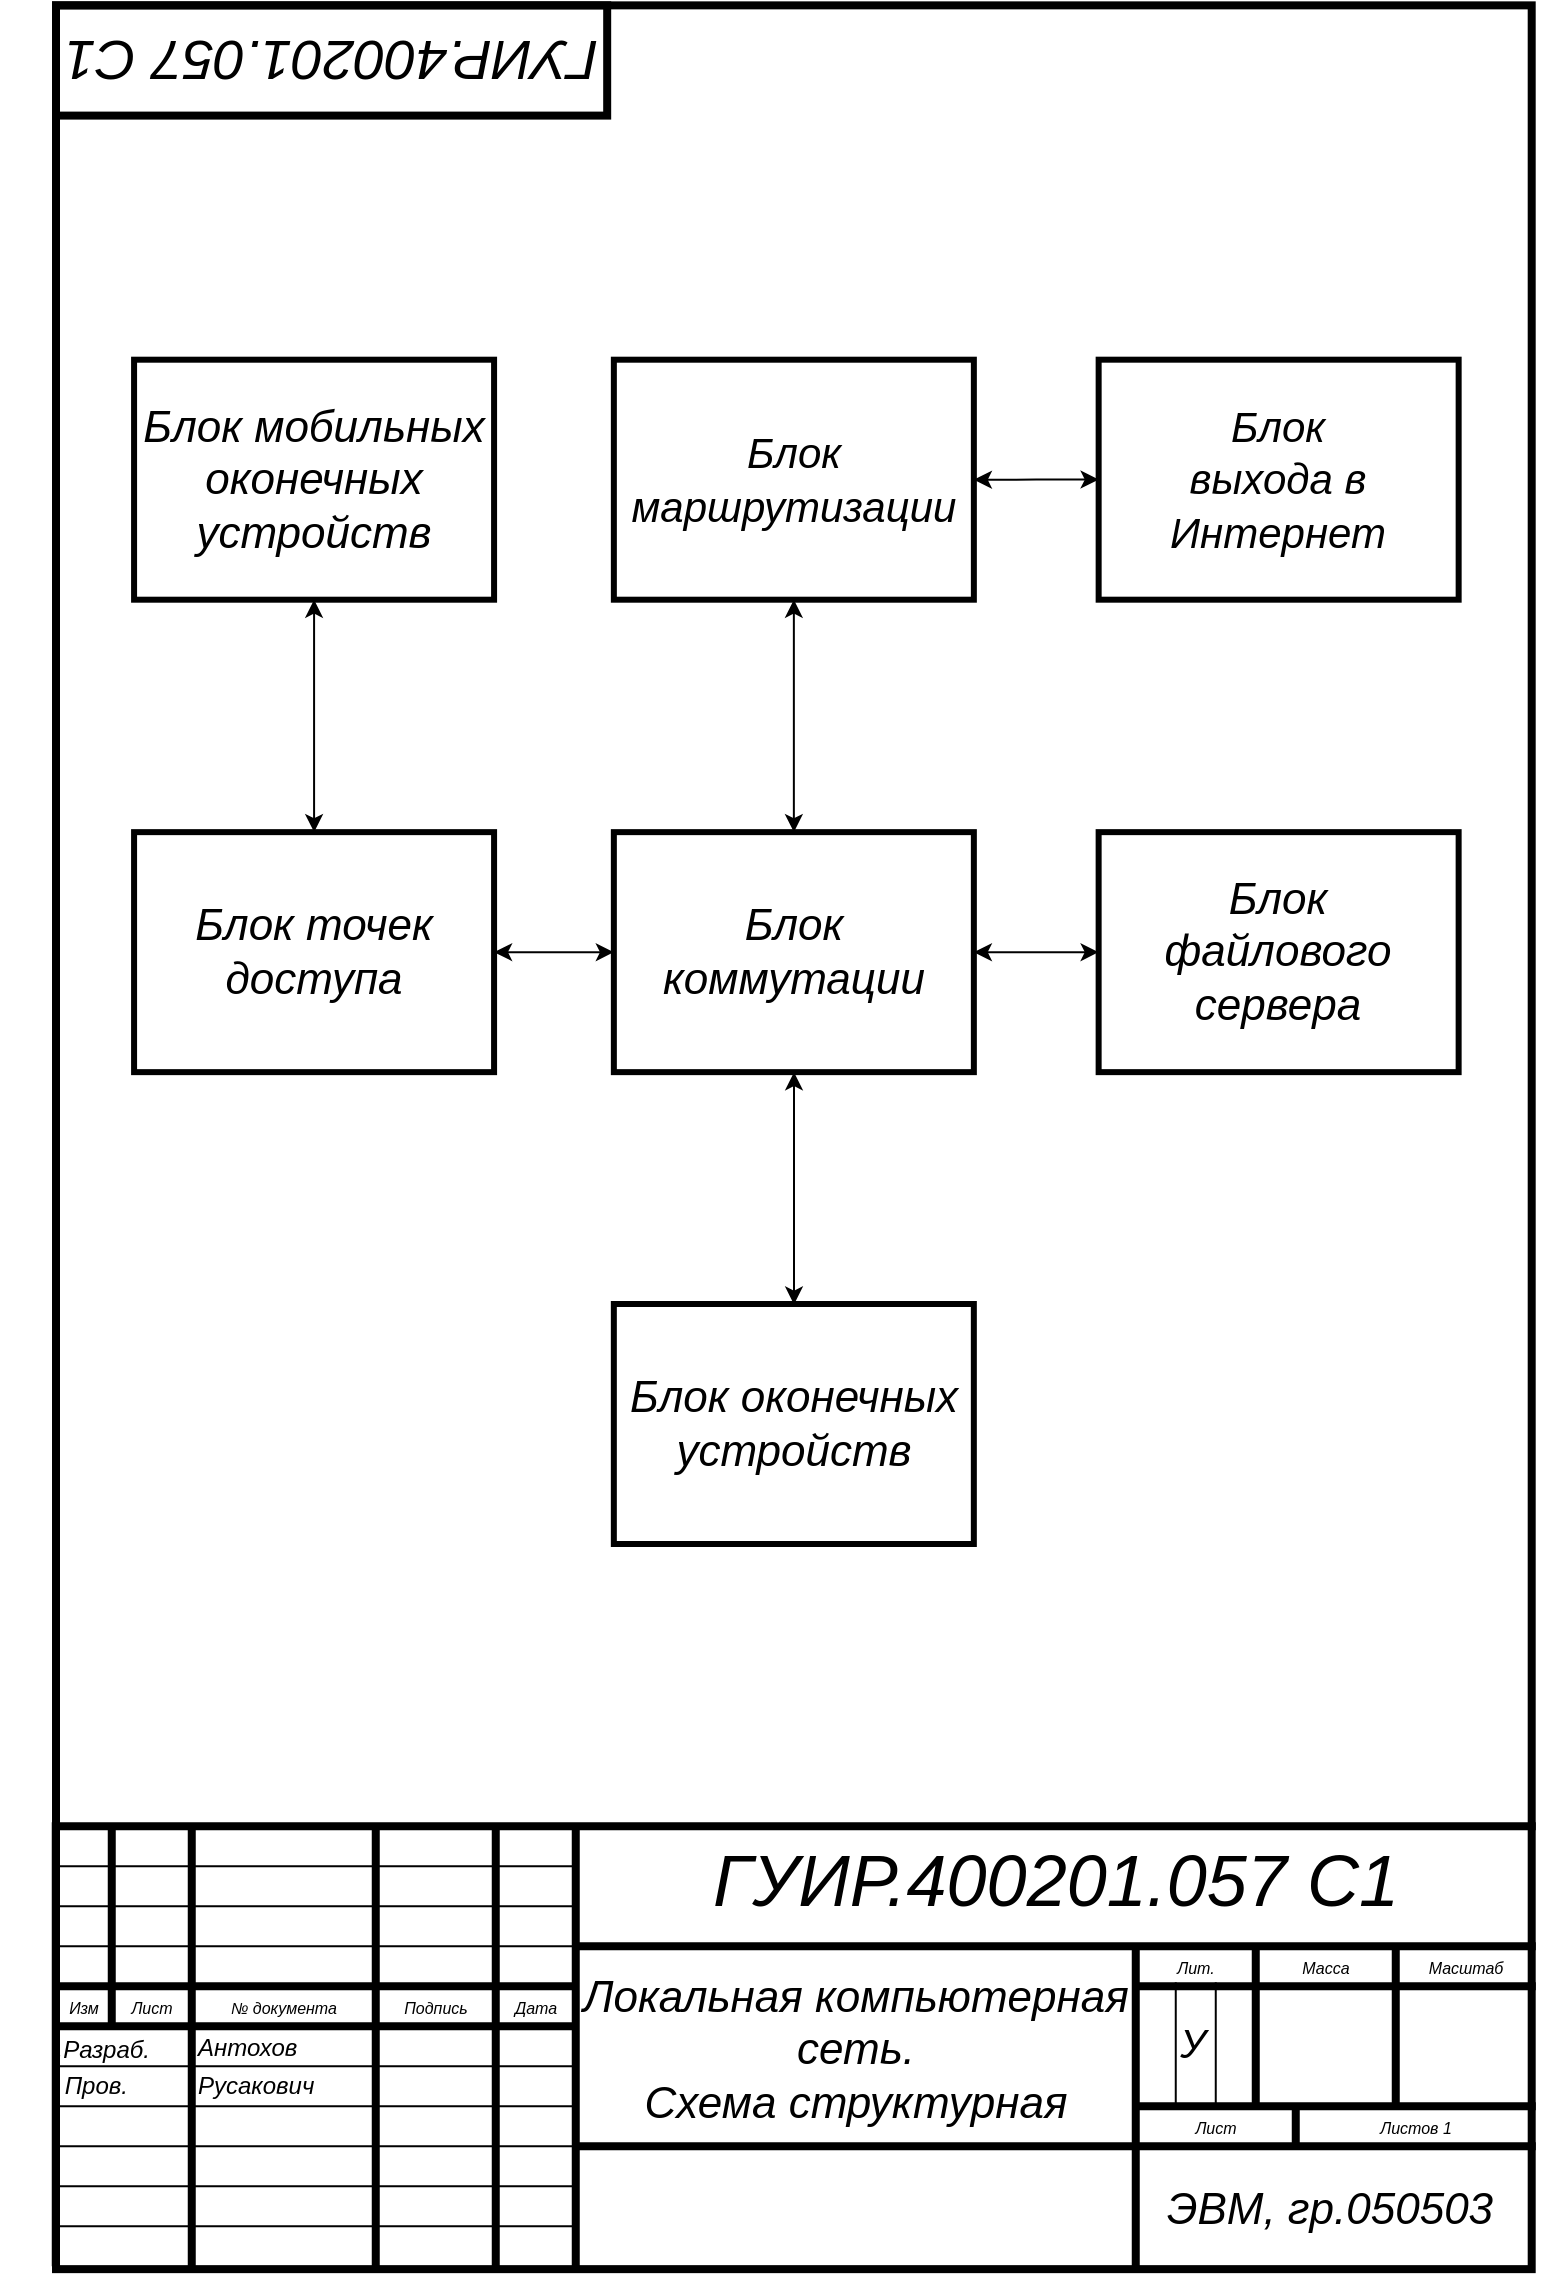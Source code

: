<mxfile compressed="false" version="20.6.2" type="device">
  <diagram name="Страница-1" id="Страница-1">
    <mxGraphModel dx="135" dy="1238" grid="0" gridSize="9.842" guides="1" tooltips="1" connect="1" arrows="1" fold="1" page="1" pageScale="1" pageWidth="827" pageHeight="1169" math="0" shadow="0">
      <root>
        <mxCell id="0" />
        <mxCell id="tpW0L4eKJtAbM24Pp-hq-4" value="Границы" style="" parent="0" />
        <mxCell id="XYD-opMogOewsWYCsBqt-0" value="" style="rounded=0;whiteSpace=wrap;html=1;fillColor=none;strokeWidth=4;" parent="tpW0L4eKJtAbM24Pp-hq-4" vertex="1">
          <mxGeometry x="896" y="19.68" width="737.85" height="1131.89" as="geometry" />
        </mxCell>
        <mxCell id="SdAma7Yzy6EULZfb18XB-18" style="edgeStyle=orthogonalEdgeStyle;rounded=0;orthogonalLoop=1;jettySize=auto;html=1;entryX=1;entryY=0.5;entryDx=0;entryDy=0;startArrow=classic;startFill=1;" parent="tpW0L4eKJtAbM24Pp-hq-4" source="SdAma7Yzy6EULZfb18XB-1" target="SdAma7Yzy6EULZfb18XB-8" edge="1">
          <mxGeometry relative="1" as="geometry" />
        </mxCell>
        <mxCell id="0PXypUpM02n66jB6z06W-2" style="edgeStyle=orthogonalEdgeStyle;rounded=0;orthogonalLoop=1;jettySize=auto;html=1;entryX=0.5;entryY=1;entryDx=0;entryDy=0;startArrow=classic;startFill=1;" parent="tpW0L4eKJtAbM24Pp-hq-4" source="SdAma7Yzy6EULZfb18XB-1" target="0PXypUpM02n66jB6z06W-1" edge="1">
          <mxGeometry relative="1" as="geometry" />
        </mxCell>
        <mxCell id="SdAma7Yzy6EULZfb18XB-1" value="&lt;span style=&quot;font-size: 22px;&quot;&gt;Блок&lt;br&gt;коммутации&lt;/span&gt;" style="rounded=0;whiteSpace=wrap;html=1;fontSize=22;strokeWidth=3;align=center;fontFamily=Arial;fontStyle=2" parent="tpW0L4eKJtAbM24Pp-hq-4" vertex="1">
          <mxGeometry x="1174.928" y="433.07" width="180" height="120" as="geometry" />
        </mxCell>
        <mxCell id="SdAma7Yzy6EULZfb18XB-19" style="edgeStyle=orthogonalEdgeStyle;rounded=0;orthogonalLoop=1;jettySize=auto;html=1;entryX=0.5;entryY=1;entryDx=0;entryDy=0;startArrow=classic;startFill=1;" parent="tpW0L4eKJtAbM24Pp-hq-4" source="SdAma7Yzy6EULZfb18XB-8" target="SdAma7Yzy6EULZfb18XB-9" edge="1">
          <mxGeometry relative="1" as="geometry" />
        </mxCell>
        <mxCell id="SdAma7Yzy6EULZfb18XB-8" value="Блок точек доступа" style="rounded=0;whiteSpace=wrap;html=1;fontSize=22;strokeWidth=3;align=center;fontFamily=Arial;fontStyle=2" parent="tpW0L4eKJtAbM24Pp-hq-4" vertex="1">
          <mxGeometry x="935.04" y="433.07" width="180" height="120" as="geometry" />
        </mxCell>
        <mxCell id="SdAma7Yzy6EULZfb18XB-9" value="Блок мобильных оконечных устройств" style="rounded=0;whiteSpace=wrap;html=1;fontSize=22;strokeWidth=3;align=center;fontFamily=Arial;fontStyle=2" parent="tpW0L4eKJtAbM24Pp-hq-4" vertex="1">
          <mxGeometry x="935.04" y="196.85" width="180" height="120" as="geometry" />
        </mxCell>
        <mxCell id="SdAma7Yzy6EULZfb18XB-39" value="Блок &lt;br&gt;файлового сервера" style="rounded=0;whiteSpace=wrap;html=1;fontSize=22;strokeWidth=3;align=center;fontFamily=Arial;fontStyle=2" parent="tpW0L4eKJtAbM24Pp-hq-4" vertex="1">
          <mxGeometry x="1417.318" y="433.07" width="180" height="120" as="geometry" />
        </mxCell>
        <mxCell id="XYD-opMogOewsWYCsBqt-1" value="" style="rounded=0;whiteSpace=wrap;html=1;strokeWidth=4;fillColor=none;" parent="tpW0L4eKJtAbM24Pp-hq-4" vertex="1">
          <mxGeometry x="896" y="19.68" width="275.59" height="55.12" as="geometry" />
        </mxCell>
        <mxCell id="0PXypUpM02n66jB6z06W-1" value="&lt;font style=&quot;font-size: 21px;&quot;&gt;Блок&lt;br&gt;маршрутизации&lt;/font&gt;" style="rounded=0;whiteSpace=wrap;html=1;fontSize=22;strokeWidth=3;align=center;fontFamily=Arial;fontStyle=2" parent="tpW0L4eKJtAbM24Pp-hq-4" vertex="1">
          <mxGeometry x="1174.93" y="196.852" width="180" height="120" as="geometry" />
        </mxCell>
        <mxCell id="PxReeIntJ6QnreTG4Bh3-2" style="edgeStyle=orthogonalEdgeStyle;rounded=0;orthogonalLoop=1;jettySize=auto;html=1;entryX=1;entryY=0.5;entryDx=0;entryDy=0;startArrow=classic;startFill=1;" parent="tpW0L4eKJtAbM24Pp-hq-4" source="PxReeIntJ6QnreTG4Bh3-0" target="0PXypUpM02n66jB6z06W-1" edge="1">
          <mxGeometry relative="1" as="geometry" />
        </mxCell>
        <mxCell id="PxReeIntJ6QnreTG4Bh3-0" value="&lt;font style=&quot;font-size: 21px;&quot;&gt;Блок&lt;br&gt;выхода в Интернет&lt;br&gt;&lt;/font&gt;" style="rounded=0;whiteSpace=wrap;html=1;fontSize=22;strokeWidth=3;align=center;fontFamily=Arial;fontStyle=2" parent="tpW0L4eKJtAbM24Pp-hq-4" vertex="1">
          <mxGeometry x="1417.323" y="196.845" width="180" height="120" as="geometry" />
        </mxCell>
        <mxCell id="6WoStRdQxXb1Q1FWyHls-0" value="Блок&amp;nbsp;оконечных устройств" style="rounded=0;whiteSpace=wrap;html=1;fontSize=22;strokeWidth=3;align=center;fontFamily=Arial;fontStyle=2" vertex="1" parent="tpW0L4eKJtAbM24Pp-hq-4">
          <mxGeometry x="1174.922" y="669.002" width="180" height="120" as="geometry" />
        </mxCell>
        <mxCell id="6WoStRdQxXb1Q1FWyHls-1" style="edgeStyle=orthogonalEdgeStyle;rounded=0;orthogonalLoop=1;jettySize=auto;html=1;entryX=0.5;entryY=1;entryDx=0;entryDy=0;startArrow=classic;startFill=1;" edge="1" parent="tpW0L4eKJtAbM24Pp-hq-4">
          <mxGeometry relative="1" as="geometry">
            <mxPoint x="1265.003" y="669.292" as="sourcePoint" />
            <mxPoint x="1265.003" y="553.075" as="targetPoint" />
          </mxGeometry>
        </mxCell>
        <mxCell id="tpW0L4eKJtAbM24Pp-hq-6" value="Рамка" parent="0" />
        <mxCell id="Izu4CDzaR0ki_h7jihql-112" style="vsdxID=3;fillColor=#FFFFFF;gradientColor=none;shape=stencil(nY9LDoAgDERP0z3SI/i5BwkoRAUC+Lu9kGo0Lt3NtK/tFLCOWngFnMUU3Kg2I5MGbIBzY7UKJmUF2ALWvQtqCG6xkrwXhSxqdmvZsNNcxViZ4ewgT64jdDL2hf4E7wsXmsWThd549765c4l+xvYE);strokeColor=#000000;strokeWidth=4;spacingTop=-1;spacingBottom=-1;spacingLeft=-1;spacingRight=-1;labelBackgroundColor=#ffffff;rounded=0;html=1;whiteSpace=wrap;fontFamily=Arial;fontStyle=2" parent="tpW0L4eKJtAbM24Pp-hq-6" vertex="1">
          <mxGeometry x="895.88" y="930.13" width="740" height="220" as="geometry" />
        </mxCell>
        <mxCell id="Izu4CDzaR0ki_h7jihql-113" style="vsdxID=28;edgeStyle=none;startArrow=none;endArrow=none;startSize=5;endSize=5;strokeWidth=4;strokeColor=#000000;spacingTop=-1;spacingBottom=-1;spacingLeft=-1;spacingRight=-1;verticalAlign=middle;html=1;labelBackgroundColor=#ffffff;rounded=0;fontFamily=Arial;fontStyle=2" parent="tpW0L4eKJtAbM24Pp-hq-6" edge="1">
          <mxGeometry relative="1" as="geometry">
            <Array as="points" />
            <mxPoint x="923.88" y="930.13" as="sourcePoint" />
            <mxPoint x="923.88" y="1030.13" as="targetPoint" />
          </mxGeometry>
        </mxCell>
        <mxCell id="Izu4CDzaR0ki_h7jihql-114" style="vsdxID=27;edgeStyle=none;startArrow=none;endArrow=none;startSize=5;endSize=5;strokeColor=#000000;spacingTop=-1;spacingBottom=-1;spacingLeft=-1;spacingRight=-1;verticalAlign=middle;html=1;labelBackgroundColor=#ffffff;rounded=0;fontFamily=Arial;fontStyle=2" parent="tpW0L4eKJtAbM24Pp-hq-6" edge="1">
          <mxGeometry relative="1" as="geometry">
            <mxPoint as="offset" />
            <Array as="points" />
            <mxPoint x="895.88" y="1130.13" as="sourcePoint" />
            <mxPoint x="1155.88" y="1130.13" as="targetPoint" />
          </mxGeometry>
        </mxCell>
        <mxCell id="Izu4CDzaR0ki_h7jihql-115" style="vsdxID=26;edgeStyle=none;startArrow=none;endArrow=none;startSize=5;endSize=5;strokeColor=#000000;spacingTop=-1;spacingBottom=-1;spacingLeft=-1;spacingRight=-1;verticalAlign=middle;html=1;labelBackgroundColor=#ffffff;rounded=0;fontFamily=Arial;fontStyle=2" parent="tpW0L4eKJtAbM24Pp-hq-6" edge="1">
          <mxGeometry relative="1" as="geometry">
            <mxPoint as="offset" />
            <Array as="points" />
            <mxPoint x="895.88" y="1110.13" as="sourcePoint" />
            <mxPoint x="1155.88" y="1110.13" as="targetPoint" />
          </mxGeometry>
        </mxCell>
        <mxCell id="Izu4CDzaR0ki_h7jihql-116" style="vsdxID=25;edgeStyle=none;startArrow=none;endArrow=none;startSize=5;endSize=5;strokeColor=#000000;spacingTop=-1;spacingBottom=-1;spacingLeft=-1;spacingRight=-1;verticalAlign=middle;html=1;labelBackgroundColor=#ffffff;rounded=0;fontFamily=Arial;fontStyle=2" parent="tpW0L4eKJtAbM24Pp-hq-6" edge="1">
          <mxGeometry relative="1" as="geometry">
            <mxPoint as="offset" />
            <Array as="points" />
            <mxPoint x="895.88" y="1090.13" as="sourcePoint" />
            <mxPoint x="1155.88" y="1090.13" as="targetPoint" />
          </mxGeometry>
        </mxCell>
        <mxCell id="Izu4CDzaR0ki_h7jihql-117" style="vsdxID=24;edgeStyle=none;startArrow=none;endArrow=none;startSize=5;endSize=5;strokeColor=#000000;spacingTop=-1;spacingBottom=-1;spacingLeft=-1;spacingRight=-1;verticalAlign=middle;html=1;labelBackgroundColor=#ffffff;rounded=0;fontFamily=Arial;fontStyle=2" parent="tpW0L4eKJtAbM24Pp-hq-6" edge="1">
          <mxGeometry relative="1" as="geometry">
            <mxPoint as="offset" />
            <Array as="points" />
            <mxPoint x="895.88" y="1070.13" as="sourcePoint" />
            <mxPoint x="1155.88" y="1070.13" as="targetPoint" />
          </mxGeometry>
        </mxCell>
        <mxCell id="Izu4CDzaR0ki_h7jihql-118" style="vsdxID=23;edgeStyle=none;startArrow=none;endArrow=none;startSize=5;endSize=5;strokeColor=#000000;spacingTop=-1;spacingBottom=-1;spacingLeft=-1;spacingRight=-1;verticalAlign=middle;html=1;labelBackgroundColor=#ffffff;rounded=0;fontFamily=Arial;fontStyle=2" parent="tpW0L4eKJtAbM24Pp-hq-6" edge="1">
          <mxGeometry relative="1" as="geometry">
            <mxPoint as="offset" />
            <Array as="points" />
            <mxPoint x="895.88" y="1050.13" as="sourcePoint" />
            <mxPoint x="1155.88" y="1050.13" as="targetPoint" />
          </mxGeometry>
        </mxCell>
        <mxCell id="Izu4CDzaR0ki_h7jihql-119" style="vsdxID=22;edgeStyle=none;startArrow=none;endArrow=none;startSize=5;endSize=5;strokeWidth=4;strokeColor=#000000;spacingTop=-1;spacingBottom=-1;spacingLeft=-1;spacingRight=-1;verticalAlign=middle;html=1;labelBackgroundColor=#ffffff;rounded=0;fontFamily=Arial;fontStyle=2" parent="tpW0L4eKJtAbM24Pp-hq-6" edge="1">
          <mxGeometry relative="1" as="geometry">
            <mxPoint as="offset" />
            <Array as="points" />
            <mxPoint x="895.88" y="1030.13" as="sourcePoint" />
            <mxPoint x="1155.88" y="1030.13" as="targetPoint" />
          </mxGeometry>
        </mxCell>
        <mxCell id="Izu4CDzaR0ki_h7jihql-120" style="vsdxID=21;edgeStyle=none;startArrow=none;endArrow=none;startSize=5;endSize=5;strokeWidth=4;strokeColor=#000000;spacingTop=-1;spacingBottom=-1;spacingLeft=-1;spacingRight=-1;verticalAlign=middle;html=1;labelBackgroundColor=#ffffff;rounded=0;fontFamily=Arial;fontStyle=2" parent="tpW0L4eKJtAbM24Pp-hq-6" edge="1">
          <mxGeometry relative="1" as="geometry">
            <mxPoint as="offset" />
            <Array as="points" />
            <mxPoint x="895.88" y="1010.13" as="sourcePoint" />
            <mxPoint x="1155.88" y="1010.13" as="targetPoint" />
          </mxGeometry>
        </mxCell>
        <mxCell id="Izu4CDzaR0ki_h7jihql-121" style="vsdxID=20;edgeStyle=none;startArrow=none;endArrow=none;startSize=5;endSize=5;strokeColor=#000000;spacingTop=-1;spacingBottom=-1;spacingLeft=-1;spacingRight=-1;verticalAlign=middle;html=1;labelBackgroundColor=#ffffff;rounded=0;fontFamily=Arial;fontStyle=2" parent="tpW0L4eKJtAbM24Pp-hq-6" edge="1">
          <mxGeometry relative="1" as="geometry">
            <mxPoint as="offset" />
            <Array as="points" />
            <mxPoint x="895.88" y="990.13" as="sourcePoint" />
            <mxPoint x="1155.88" y="990.13" as="targetPoint" />
          </mxGeometry>
        </mxCell>
        <mxCell id="Izu4CDzaR0ki_h7jihql-122" style="vsdxID=19;edgeStyle=none;startArrow=none;endArrow=none;startSize=5;endSize=5;strokeColor=#000000;spacingTop=-1;spacingBottom=-1;spacingLeft=-1;spacingRight=-1;verticalAlign=middle;html=1;labelBackgroundColor=#ffffff;rounded=0;fontFamily=Arial;fontStyle=2" parent="tpW0L4eKJtAbM24Pp-hq-6" edge="1">
          <mxGeometry relative="1" as="geometry">
            <mxPoint as="offset" />
            <Array as="points" />
            <mxPoint x="895.88" y="970.13" as="sourcePoint" />
            <mxPoint x="1155.88" y="970.13" as="targetPoint" />
          </mxGeometry>
        </mxCell>
        <mxCell id="Izu4CDzaR0ki_h7jihql-123" style="vsdxID=18;edgeStyle=none;startArrow=none;endArrow=none;startSize=5;endSize=5;strokeColor=#000000;spacingTop=-1;spacingBottom=-1;spacingLeft=-1;spacingRight=-1;verticalAlign=middle;html=1;labelBackgroundColor=#ffffff;rounded=0;fontFamily=Arial;fontStyle=2" parent="tpW0L4eKJtAbM24Pp-hq-6" edge="1">
          <mxGeometry relative="1" as="geometry">
            <mxPoint as="offset" />
            <Array as="points" />
            <mxPoint x="895.88" y="950.13" as="sourcePoint" />
            <mxPoint x="1155.88" y="950.13" as="targetPoint" />
          </mxGeometry>
        </mxCell>
        <mxCell id="Izu4CDzaR0ki_h7jihql-124" style="vsdxID=17;edgeStyle=none;startArrow=none;endArrow=none;startSize=5;endSize=5;strokeWidth=4;strokeColor=#000000;spacingTop=-1;spacingBottom=-1;spacingLeft=-1;spacingRight=-1;verticalAlign=middle;html=1;labelBackgroundColor=#ffffff;rounded=0;fontFamily=Arial;fontStyle=2" parent="tpW0L4eKJtAbM24Pp-hq-6" edge="1">
          <mxGeometry relative="1" as="geometry">
            <Array as="points" />
            <mxPoint x="963.88" y="930.13" as="sourcePoint" />
            <mxPoint x="963.88" y="1150.13" as="targetPoint" />
          </mxGeometry>
        </mxCell>
        <mxCell id="Izu4CDzaR0ki_h7jihql-125" style="vsdxID=16;edgeStyle=none;startArrow=none;endArrow=none;startSize=5;endSize=5;strokeWidth=4;strokeColor=#000000;spacingTop=-1;spacingBottom=-1;spacingLeft=-1;spacingRight=-1;verticalAlign=middle;html=1;labelBackgroundColor=#ffffff;rounded=0;fontFamily=Arial;fontStyle=2" parent="tpW0L4eKJtAbM24Pp-hq-6" edge="1">
          <mxGeometry relative="1" as="geometry">
            <Array as="points" />
            <mxPoint x="1055.88" y="930.13" as="sourcePoint" />
            <mxPoint x="1055.88" y="1150.13" as="targetPoint" />
          </mxGeometry>
        </mxCell>
        <mxCell id="Izu4CDzaR0ki_h7jihql-126" style="vsdxID=15;edgeStyle=none;startArrow=none;endArrow=none;startSize=5;endSize=5;strokeWidth=4;strokeColor=#000000;spacingTop=-1;spacingBottom=-1;spacingLeft=-1;spacingRight=-1;verticalAlign=middle;html=1;labelBackgroundColor=#ffffff;rounded=0;fontFamily=Arial;fontStyle=2" parent="tpW0L4eKJtAbM24Pp-hq-6" edge="1">
          <mxGeometry relative="1" as="geometry">
            <Array as="points" />
            <mxPoint x="1115.88" y="930.13" as="sourcePoint" />
            <mxPoint x="1115.88" y="1150.13" as="targetPoint" />
          </mxGeometry>
        </mxCell>
        <mxCell id="Izu4CDzaR0ki_h7jihql-127" style="vsdxID=14;edgeStyle=none;startArrow=none;endArrow=none;startSize=5;endSize=5;strokeWidth=4;strokeColor=#000000;spacingTop=-1;spacingBottom=-1;spacingLeft=-1;spacingRight=-1;verticalAlign=middle;html=1;labelBackgroundColor=#ffffff;rounded=0;fontFamily=Arial;fontStyle=2" parent="tpW0L4eKJtAbM24Pp-hq-6" edge="1">
          <mxGeometry relative="1" as="geometry">
            <Array as="points" />
            <mxPoint x="1565.88" y="990.13" as="sourcePoint" />
            <mxPoint x="1565.88" y="1070.13" as="targetPoint" />
          </mxGeometry>
        </mxCell>
        <mxCell id="Izu4CDzaR0ki_h7jihql-128" style="vsdxID=11;edgeStyle=none;startArrow=none;endArrow=none;startSize=5;endSize=5;strokeWidth=4;strokeColor=#000000;spacingTop=-1;spacingBottom=-1;spacingLeft=-1;spacingRight=-1;verticalAlign=middle;html=1;labelBackgroundColor=#ffffff;rounded=0;fontFamily=Arial;fontStyle=2" parent="tpW0L4eKJtAbM24Pp-hq-6" edge="1">
          <mxGeometry relative="1" as="geometry">
            <Array as="points" />
            <mxPoint x="1515.88" y="1070.13" as="sourcePoint" />
            <mxPoint x="1515.88" y="1090.13" as="targetPoint" />
          </mxGeometry>
        </mxCell>
        <mxCell id="Izu4CDzaR0ki_h7jihql-129" style="vsdxID=10;edgeStyle=none;startArrow=none;endArrow=none;startSize=5;endSize=5;strokeWidth=4;strokeColor=#000000;spacingTop=-1;spacingBottom=-1;spacingLeft=-1;spacingRight=-1;verticalAlign=middle;html=1;labelBackgroundColor=#ffffff;rounded=0;fontFamily=Arial;fontStyle=2" parent="tpW0L4eKJtAbM24Pp-hq-6" edge="1">
          <mxGeometry relative="1" as="geometry">
            <Array as="points" />
            <mxPoint x="1495.88" y="990.13" as="sourcePoint" />
            <mxPoint x="1495.88" y="1070.13" as="targetPoint" />
          </mxGeometry>
        </mxCell>
        <mxCell id="Izu4CDzaR0ki_h7jihql-131" style="vsdxID=388;edgeStyle=none;startArrow=none;endArrow=none;startSize=5;endSize=5;strokeColor=#000000;spacingTop=-1;spacingBottom=-1;spacingLeft=-1;spacingRight=-1;verticalAlign=middle;html=1;labelBackgroundColor=#ffffff;rounded=0;fontFamily=Arial;fontStyle=2" parent="tpW0L4eKJtAbM24Pp-hq-6" edge="1">
          <mxGeometry relative="1" as="geometry">
            <Array as="points" />
            <mxPoint x="1475.88" y="1008.13" as="sourcePoint" />
            <mxPoint x="1475.88" y="1070.13" as="targetPoint" />
          </mxGeometry>
        </mxCell>
        <mxCell id="Izu4CDzaR0ki_h7jihql-135" style="vsdxID=387;edgeStyle=none;startArrow=none;endArrow=none;startSize=5;endSize=5;strokeColor=#000000;spacingTop=-1;spacingBottom=-1;spacingLeft=-1;spacingRight=-1;verticalAlign=middle;html=1;labelBackgroundColor=#ffffff;rounded=0;fontFamily=Arial;fontStyle=2" parent="tpW0L4eKJtAbM24Pp-hq-6" edge="1">
          <mxGeometry relative="1" as="geometry">
            <Array as="points" />
            <mxPoint x="1455.88" y="1008.13" as="sourcePoint" />
            <mxPoint x="1455.88" y="1070.13" as="targetPoint" />
          </mxGeometry>
        </mxCell>
        <mxCell id="Izu4CDzaR0ki_h7jihql-136" style="vsdxID=9;edgeStyle=none;startArrow=none;endArrow=none;startSize=5;endSize=5;strokeWidth=4;strokeColor=#000000;spacingTop=-1;spacingBottom=-1;spacingLeft=-1;spacingRight=-1;verticalAlign=middle;html=1;labelBackgroundColor=#ffffff;rounded=0;fontFamily=Arial;fontStyle=2" parent="tpW0L4eKJtAbM24Pp-hq-6" edge="1">
          <mxGeometry relative="1" as="geometry">
            <mxPoint as="offset" />
            <Array as="points" />
            <mxPoint x="1435.88" y="1070.13" as="sourcePoint" />
            <mxPoint x="1635.88" y="1070.13" as="targetPoint" />
          </mxGeometry>
        </mxCell>
        <mxCell id="Izu4CDzaR0ki_h7jihql-137" style="vsdxID=8;edgeStyle=none;startArrow=none;endArrow=none;startSize=5;endSize=5;strokeWidth=4;strokeColor=#000000;spacingTop=-1;spacingBottom=-1;spacingLeft=-1;spacingRight=-1;verticalAlign=middle;html=1;labelBackgroundColor=#ffffff;rounded=0;fontFamily=Arial;fontStyle=2" parent="tpW0L4eKJtAbM24Pp-hq-6" edge="1">
          <mxGeometry relative="1" as="geometry">
            <mxPoint as="offset" />
            <Array as="points" />
            <mxPoint x="1435.88" y="1010.13" as="sourcePoint" />
            <mxPoint x="1635.88" y="1010.13" as="targetPoint" />
          </mxGeometry>
        </mxCell>
        <mxCell id="Izu4CDzaR0ki_h7jihql-138" style="vsdxID=7;edgeStyle=none;startArrow=none;endArrow=none;startSize=5;endSize=5;strokeWidth=4;strokeColor=#000000;spacingTop=-1;spacingBottom=-1;spacingLeft=-1;spacingRight=-1;verticalAlign=middle;html=1;labelBackgroundColor=#ffffff;rounded=0;fontFamily=Arial;fontStyle=2" parent="tpW0L4eKJtAbM24Pp-hq-6" edge="1">
          <mxGeometry relative="1" as="geometry">
            <Array as="points" />
            <mxPoint x="1435.88" y="990.13" as="sourcePoint" />
            <mxPoint x="1435.88" y="1150.13" as="targetPoint" />
          </mxGeometry>
        </mxCell>
        <mxCell id="Izu4CDzaR0ki_h7jihql-139" style="vsdxID=6;edgeStyle=none;startArrow=none;endArrow=none;startSize=5;endSize=5;strokeWidth=4;strokeColor=#000000;spacingTop=-1;spacingBottom=-1;spacingLeft=-1;spacingRight=-1;verticalAlign=middle;html=1;labelBackgroundColor=#ffffff;rounded=0;fontFamily=Arial;fontStyle=2" parent="tpW0L4eKJtAbM24Pp-hq-6" edge="1">
          <mxGeometry relative="1" as="geometry">
            <Array as="points" />
            <mxPoint x="1635.88" y="1090.13" as="sourcePoint" />
            <mxPoint x="1155.88" y="1090.13" as="targetPoint" />
          </mxGeometry>
        </mxCell>
        <mxCell id="Izu4CDzaR0ki_h7jihql-140" style="vsdxID=4;edgeStyle=none;startArrow=none;endArrow=none;startSize=5;endSize=5;strokeWidth=4;strokeColor=#000000;spacingTop=-1;spacingBottom=-1;spacingLeft=-1;spacingRight=-1;verticalAlign=middle;html=1;labelBackgroundColor=#ffffff;rounded=0;fontFamily=Arial;fontStyle=2" parent="tpW0L4eKJtAbM24Pp-hq-6" edge="1">
          <mxGeometry relative="1" as="geometry">
            <Array as="points" />
            <mxPoint x="1155.88" y="930.13" as="sourcePoint" />
            <mxPoint x="1155.88" y="1150.13" as="targetPoint" />
          </mxGeometry>
        </mxCell>
        <mxCell id="Izu4CDzaR0ki_h7jihql-141" style="vsdxID=5;edgeStyle=none;startArrow=none;endArrow=none;startSize=5;endSize=5;strokeWidth=4;strokeColor=#000000;spacingTop=-1;spacingBottom=-1;spacingLeft=-1;spacingRight=-1;verticalAlign=middle;html=1;labelBackgroundColor=#ffffff;rounded=0;fontFamily=Arial;fontStyle=2" parent="tpW0L4eKJtAbM24Pp-hq-6" edge="1">
          <mxGeometry relative="1" as="geometry">
            <Array as="points" />
            <mxPoint x="1635.88" y="990.13" as="sourcePoint" />
            <mxPoint x="1155.88" y="990.13" as="targetPoint" />
          </mxGeometry>
        </mxCell>
        <mxCell id="Izu4CDzaR0ki_h7jihql-142" value="&lt;font style=&quot;font-size: 8px; direction: ltr; letter-spacing: 0px; line-height: 120%; opacity: 1;&quot;&gt;&lt;span&gt;Изм&lt;br&gt;&lt;/span&gt;&lt;/font&gt;" style="verticalAlign=middle;align=center;vsdxID=29;fillColor=none;gradientColor=none;shape=stencil(nZBLDoAgDERP0z3SIyjew0SURgSD+Lu9kMZoXLhwN9O+tukAlrNpJg1SzDH4QW/URgNYgZTkjA4UkwJUgGXng+6DX1zLfmoymdXo17xh5zmRJ6Q42BWCfc2oJfdAr+Yv+AP9Cb7OJ3H/2JG1HNGz/84klThPVCc=);strokeColor=none;strokeWidth=4;spacingTop=-1;spacingBottom=-1;spacingLeft=-1;spacingRight=-1;labelBackgroundColor=none;rounded=0;html=1;whiteSpace=wrap;fontFamily=Arial;fontStyle=2" parent="tpW0L4eKJtAbM24Pp-hq-6" vertex="1">
          <mxGeometry x="897.88" y="1012.13" width="24" height="16" as="geometry" />
        </mxCell>
        <mxCell id="Izu4CDzaR0ki_h7jihql-143" value="&lt;font style=&quot;font-size: 8px; direction: ltr; letter-spacing: 0px; line-height: 120%; opacity: 1;&quot;&gt;&lt;span&gt;Лист&lt;br&gt;&lt;/span&gt;&lt;/font&gt;" style="verticalAlign=middle;align=center;vsdxID=30;fillColor=none;gradientColor=none;shape=stencil(nZBLDoAgDERP0z3SIyjew0SURgSD+Lu9kMZoXLhwN9O+tukAlrNpJg1SzDH4QW/URgNYgZTkjA4UkwJUgGXng+6DX1zLfmoymdXo17xh5zmRJ6Q42BWCfc2oJfdAr+Yv+AP9Cb7OJ3H/2JG1HNGz/84klThPVCc=);strokeColor=none;strokeWidth=4;spacingTop=-1;spacingBottom=-1;spacingLeft=-1;spacingRight=-1;labelBackgroundColor=none;rounded=0;html=1;whiteSpace=wrap;fontFamily=Arial;fontStyle=2" parent="tpW0L4eKJtAbM24Pp-hq-6" vertex="1">
          <mxGeometry x="925.88" y="1012.13" width="36" height="16" as="geometry" />
        </mxCell>
        <mxCell id="Izu4CDzaR0ki_h7jihql-144" value="&lt;font style=&quot;font-size: 8px; direction: ltr; letter-spacing: 0px; line-height: 120%; opacity: 1;&quot;&gt;&lt;span&gt;№ документа&lt;br&gt;&lt;/span&gt;&lt;/font&gt;" style="verticalAlign=middle;align=center;vsdxID=31;fillColor=none;gradientColor=none;shape=stencil(nZBLDoAgDERP0z3SIyjew0SURgSD+Lu9kMZoXLhwN9O+tukAlrNpJg1SzDH4QW/URgNYgZTkjA4UkwJUgGXng+6DX1zLfmoymdXo17xh5zmRJ6Q42BWCfc2oJfdAr+Yv+AP9Cb7OJ3H/2JG1HNGz/84klThPVCc=);strokeColor=none;strokeWidth=4;spacingTop=-1;spacingBottom=-1;spacingLeft=-1;spacingRight=-1;labelBackgroundColor=none;rounded=0;html=1;whiteSpace=wrap;fontFamily=Arial;fontStyle=2" parent="tpW0L4eKJtAbM24Pp-hq-6" vertex="1">
          <mxGeometry x="965.88" y="1012.13" width="88" height="16" as="geometry" />
        </mxCell>
        <mxCell id="Izu4CDzaR0ki_h7jihql-145" value="&lt;font style=&quot;font-size: 8px; direction: ltr; letter-spacing: 0px; line-height: 120%; opacity: 1;&quot;&gt;&lt;span&gt;Подпись&lt;br&gt;&lt;/span&gt;&lt;/font&gt;" style="verticalAlign=middle;align=center;vsdxID=32;fillColor=none;gradientColor=none;shape=stencil(nZBLDoAgDERP0z3SIyjew0SURgSD+Lu9kMZoXLhwN9O+tukAlrNpJg1SzDH4QW/URgNYgZTkjA4UkwJUgGXng+6DX1zLfmoymdXo17xh5zmRJ6Q42BWCfc2oJfdAr+Yv+AP9Cb7OJ3H/2JG1HNGz/84klThPVCc=);strokeColor=none;strokeWidth=4;spacingTop=-1;spacingBottom=-1;spacingLeft=-1;spacingRight=-1;labelBackgroundColor=none;rounded=0;html=1;whiteSpace=wrap;fontFamily=Arial;fontStyle=2" parent="tpW0L4eKJtAbM24Pp-hq-6" vertex="1">
          <mxGeometry x="1057.88" y="1012.13" width="56" height="16" as="geometry" />
        </mxCell>
        <mxCell id="Izu4CDzaR0ki_h7jihql-146" value="&lt;font style=&quot;font-size: 8px; direction: ltr; letter-spacing: 0px; line-height: 120%; opacity: 1;&quot;&gt;&lt;span&gt;Дата&lt;br&gt;&lt;/span&gt;&lt;/font&gt;" style="verticalAlign=middle;align=center;vsdxID=33;fillColor=none;gradientColor=none;shape=stencil(nZBLDoAgDERP0z3SIyjew0SURgSD+Lu9kMZoXLhwN9O+tukAlrNpJg1SzDH4QW/URgNYgZTkjA4UkwJUgGXng+6DX1zLfmoymdXo17xh5zmRJ6Q42BWCfc2oJfdAr+Yv+AP9Cb7OJ3H/2JG1HNGz/84klThPVCc=);strokeColor=none;strokeWidth=4;spacingTop=-1;spacingBottom=-1;spacingLeft=-1;spacingRight=-1;labelBackgroundColor=none;rounded=0;html=1;whiteSpace=wrap;fontFamily=Arial;fontStyle=2" parent="tpW0L4eKJtAbM24Pp-hq-6" vertex="1">
          <mxGeometry x="1117.88" y="1012.13" width="36" height="16" as="geometry" />
        </mxCell>
        <mxCell id="Izu4CDzaR0ki_h7jihql-147" value="&lt;font style=&quot;font-size: 8px; direction: ltr; letter-spacing: 0px; line-height: 120%; opacity: 1;&quot;&gt;&lt;span&gt;Лит.&lt;br&gt;&lt;/span&gt;&lt;/font&gt;" style="verticalAlign=middle;align=center;vsdxID=34;fillColor=none;gradientColor=none;shape=stencil(nZBLDoAgDERP0z3SIyjew0SURgSD+Lu9kMZoXLhwN9O+tukAlrNpJg1SzDH4QW/URgNYgZTkjA4UkwJUgGXng+6DX1zLfmoymdXo17xh5zmRJ6Q42BWCfc2oJfdAr+Yv+AP9Cb7OJ3H/2JG1HNGz/84klThPVCc=);strokeColor=none;strokeWidth=4;spacingTop=-1;spacingBottom=-1;spacingLeft=-1;spacingRight=-1;labelBackgroundColor=none;rounded=0;html=1;whiteSpace=wrap;fontFamily=Arial;fontStyle=2" parent="tpW0L4eKJtAbM24Pp-hq-6" vertex="1">
          <mxGeometry x="1437.88" y="992.13" width="56" height="16" as="geometry" />
        </mxCell>
        <mxCell id="Izu4CDzaR0ki_h7jihql-148" value="&lt;font style=&quot;font-size: 8px; direction: ltr; letter-spacing: 0px; line-height: 120%; opacity: 1;&quot;&gt;&lt;span&gt;Масса&lt;br&gt;&lt;/span&gt;&lt;/font&gt;" style="verticalAlign=middle;align=center;vsdxID=35;fillColor=none;gradientColor=none;shape=stencil(nZBLDoAgDERP0z3SIyjew0SURgSD+Lu9kMZoXLhwN9O+tukAlrNpJg1SzDH4QW/URgNYgZTkjA4UkwJUgGXng+6DX1zLfmoymdXo17xh5zmRJ6Q42BWCfc2oJfdAr+Yv+AP9Cb7OJ3H/2JG1HNGz/84klThPVCc=);strokeColor=none;strokeWidth=4;spacingTop=-1;spacingBottom=-1;spacingLeft=-1;spacingRight=-1;labelBackgroundColor=none;rounded=0;html=1;whiteSpace=wrap;fontFamily=Arial;fontStyle=2" parent="tpW0L4eKJtAbM24Pp-hq-6" vertex="1">
          <mxGeometry x="1497.88" y="992.13" width="66" height="16" as="geometry" />
        </mxCell>
        <mxCell id="Izu4CDzaR0ki_h7jihql-149" value="&lt;font style=&quot;font-size: 8px; direction: ltr; letter-spacing: 0px; line-height: 120%; opacity: 1;&quot;&gt;&lt;span&gt;Масштаб&lt;br&gt;&lt;/span&gt;&lt;/font&gt;" style="verticalAlign=middle;align=center;vsdxID=36;fillColor=none;gradientColor=none;shape=stencil(nZBLDoAgDERP0z3SIyjew0SURgSD+Lu9kMZoXLhwN9O+tukAlrNpJg1SzDH4QW/URgNYgZTkjA4UkwJUgGXng+6DX1zLfmoymdXo17xh5zmRJ6Q42BWCfc2oJfdAr+Yv+AP9Cb7OJ3H/2JG1HNGz/84klThPVCc=);strokeColor=none;strokeWidth=4;spacingTop=-1;spacingBottom=-1;spacingLeft=-1;spacingRight=-1;labelBackgroundColor=none;rounded=0;html=1;whiteSpace=wrap;fontFamily=Arial;fontStyle=2" parent="tpW0L4eKJtAbM24Pp-hq-6" vertex="1">
          <mxGeometry x="1567.88" y="992.13" width="66" height="16" as="geometry" />
        </mxCell>
        <mxCell id="Izu4CDzaR0ki_h7jihql-150" value="&lt;font style=&quot;font-size: 8px; direction: ltr; letter-spacing: 0px; line-height: 120%; opacity: 1;&quot;&gt;&lt;span&gt;Лист &lt;br&gt;&lt;/span&gt;&lt;/font&gt;" style="verticalAlign=middle;align=center;vsdxID=37;fillColor=none;gradientColor=none;shape=stencil(nZBLDoAgDERP0z3SIyjew0SURgSD+Lu9kMZoXLhwN9O+tukAlrNpJg1SzDH4QW/URgNYgZTkjA4UkwJUgGXng+6DX1zLfmoymdXo17xh5zmRJ6Q42BWCfc2oJfdAr+Yv+AP9Cb7OJ3H/2JG1HNGz/84klThPVCc=);strokeColor=none;strokeWidth=4;spacingTop=-1;spacingBottom=-1;spacingLeft=-1;spacingRight=-1;labelBackgroundColor=none;rounded=0;html=1;whiteSpace=wrap;fontFamily=Arial;fontStyle=2" parent="tpW0L4eKJtAbM24Pp-hq-6" vertex="1">
          <mxGeometry x="1437.88" y="1072.13" width="76" height="16" as="geometry" />
        </mxCell>
        <mxCell id="Izu4CDzaR0ki_h7jihql-151" value="&lt;font style=&quot;font-size: 8px; direction: ltr; letter-spacing: 0px; line-height: 120%; opacity: 1;&quot;&gt;&lt;span&gt;Листов &lt;/span&gt;&lt;/font&gt;&lt;font style=&quot;font-size: 8px; direction: ltr; letter-spacing: 0px; line-height: 120%; opacity: 1;&quot;&gt;&lt;span&gt;1&lt;br&gt;&lt;/span&gt;&lt;/font&gt;" style="verticalAlign=middle;align=center;vsdxID=38;fillColor=none;gradientColor=none;shape=stencil(nZBLDoAgDERP0z3SIyjew0SURgSD+Lu9kMZoXLhwN9O+tukAlrNpJg1SzDH4QW/URgNYgZTkjA4UkwJUgGXng+6DX1zLfmoymdXo17xh5zmRJ6Q42BWCfc2oJfdAr+Yv+AP9Cb7OJ3H/2JG1HNGz/84klThPVCc=);strokeColor=none;strokeWidth=4;spacingTop=-1;spacingBottom=-1;spacingLeft=-1;spacingRight=-1;labelBackgroundColor=none;rounded=0;html=1;whiteSpace=wrap;fontFamily=Arial;fontStyle=2" parent="tpW0L4eKJtAbM24Pp-hq-6" vertex="1">
          <mxGeometry x="1517.88" y="1072.13" width="116" height="16" as="geometry" />
        </mxCell>
        <mxCell id="Izu4CDzaR0ki_h7jihql-152" value="&lt;p style=&quot;margin-left: 0 ; margin-right: 0 ; margin-top: 0px ; margin-bottom: 0px ; text-indent: 0 ; direction: rtl&quot;&gt;&lt;font style=&quot;font-size: 12px; direction: ltr; letter-spacing: 0px; line-height: 120%; opacity: 1;&quot;&gt;&lt;span&gt;.Разраб.&lt;br&gt;&lt;/span&gt;&lt;/font&gt;&lt;/p&gt;" style="verticalAlign=middle;align=right;vsdxID=39;fillColor=none;gradientColor=none;shape=stencil(nZBLDoAgDERP0z3SIyjew0SURgSD+Lu9kMZoXLhwN9O+tukAlrNpJg1SzDH4QW/URgNYgZTkjA4UkwJUgGXng+6DX1zLfmoymdXo17xh5zmRJ6Q42BWCfc2oJfdAr+Yv+AP9Cb7OJ3H/2JG1HNGz/84klThPVCc=);strokeColor=none;strokeWidth=4;spacingTop=-1;spacingBottom=-1;spacingLeft=-1;spacingRight=-1;labelBackgroundColor=none;rounded=0;html=1;whiteSpace=wrap;fontFamily=Arial;fontStyle=2" parent="tpW0L4eKJtAbM24Pp-hq-6" vertex="1">
          <mxGeometry x="875.88" y="1034.13" width="68" height="16" as="geometry" />
        </mxCell>
        <mxCell id="Izu4CDzaR0ki_h7jihql-153" value="&lt;p style=&quot;margin-left: 0 ; margin-right: 0 ; margin-top: 0px ; margin-bottom: 0px ; text-indent: 0 ; direction: rtl&quot;&gt;&lt;font style=&quot;font-size: 12px; direction: ltr; letter-spacing: 0px; line-height: 120%; opacity: 1;&quot;&gt;&lt;span&gt;.Пров&lt;br&gt;&lt;/span&gt;&lt;/font&gt;&lt;/p&gt;" style="verticalAlign=middle;align=right;vsdxID=40;fillColor=none;gradientColor=none;shape=stencil(nZBLDoAgDERP0z3SIyjew0SURgSD+Lu9kMZoXLhwN9O+tukAlrNpJg1SzDH4QW/URgNYgZTkjA4UkwJUgGXng+6DX1zLfmoymdXo17xh5zmRJ6Q42BWCfc2oJfdAr+Yv+AP9Cb7OJ3H/2JG1HNGz/84klThPVCc=);strokeColor=none;strokeWidth=4;spacingTop=-1;spacingBottom=-1;spacingLeft=-1;spacingRight=-1;labelBackgroundColor=none;rounded=0;html=1;whiteSpace=wrap;fontFamily=Arial;fontStyle=2" parent="tpW0L4eKJtAbM24Pp-hq-6" vertex="1">
          <mxGeometry x="868.88" y="1050.13" width="64" height="20" as="geometry" />
        </mxCell>
        <mxCell id="Izu4CDzaR0ki_h7jihql-154" value="&lt;p style=&quot;margin-left: 0 ; margin-right: 0 ; margin-top: 0px ; margin-bottom: 0px ; text-indent: 0 ; direction: rtl&quot;&gt;&lt;font style=&quot;direction: ltr; letter-spacing: 0px; line-height: 120%; opacity: 1;&quot;&gt;&lt;span&gt;&lt;font style=&quot;font-size: 36px&quot;&gt;ГУИР.400201.057 С1&lt;/font&gt;&lt;/span&gt;&lt;span style=&quot;font-size: 28px&quot;&gt;&lt;br&gt;&lt;/span&gt;&lt;/font&gt;&lt;/p&gt;" style="verticalAlign=middle;align=center;vsdxID=222;fillColor=none;gradientColor=none;shape=stencil(nZBLDoAgDERP0z3SIyjew0SURgSD+Lu9kMZoXLhwN9O+tukAlrNpJg1SzDH4QW/URgNYgZTkjA4UkwJUgGXng+6DX1zLfmoymdXo17xh5zmRJ6Q42BWCfc2oJfdAr+Yv+AP9Cb7OJ3H/2JG1HNGz/84klThPVCc=);strokeColor=none;spacingTop=-1;spacingBottom=-1;spacingLeft=-1;spacingRight=-1;labelBackgroundColor=none;rounded=0;html=1;whiteSpace=wrap;fontFamily=Arial;fontStyle=2" parent="tpW0L4eKJtAbM24Pp-hq-6" vertex="1">
          <mxGeometry x="1155.88" y="931.93" width="480" height="60" as="geometry" />
        </mxCell>
        <mxCell id="Izu4CDzaR0ki_h7jihql-155" value="&lt;font style=&quot;font-size: 20px; direction: ltr; letter-spacing: 0px; line-height: 120%; opacity: 1;&quot;&gt;&lt;span&gt;У&lt;br&gt;&lt;/span&gt;&lt;/font&gt;" style="verticalAlign=middle;align=center;vsdxID=233;fillColor=none;gradientColor=none;shape=stencil(nZBLDoAgDERP0z3SIyjew0SURgSD+Lu9kMZoXLhwN9O+tukAlrNpJg1SzDH4QW/URgNYgZTkjA4UkwJUgGXng+6DX1zLfmoymdXo17xh5zmRJ6Q42BWCfc2oJfdAr+Yv+AP9Cb7OJ3H/2JG1HNGz/84klThPVCc=);strokeColor=none;spacingTop=-1;spacingBottom=-1;spacingLeft=-1;spacingRight=-1;labelBackgroundColor=none;rounded=0;html=1;whiteSpace=wrap;fontFamily=Arial;fontStyle=2" parent="tpW0L4eKJtAbM24Pp-hq-6" vertex="1">
          <mxGeometry x="1393.88" y="1030.13" width="141" height="16" as="geometry" />
        </mxCell>
        <mxCell id="Izu4CDzaR0ki_h7jihql-156" value="&lt;font style=&quot;font-size: 12px; direction: ltr; letter-spacing: 0px; line-height: 120%; opacity: 1;&quot;&gt;&lt;span&gt;Антохов&lt;br&gt;&lt;/span&gt;&lt;/font&gt;" style="verticalAlign=middle;align=left;vsdxID=236;fillColor=none;gradientColor=none;shape=stencil(nZBLDoAgDERP0z3SIyjew0SURgSD+Lu9kMZoXLhwN9O+tukAlrNpJg1SzDH4QW/URgNYgZTkjA4UkwJUgGXng+6DX1zLfmoymdXo17xh5zmRJ6Q42BWCfc2oJfdAr+Yv+AP9Cb7OJ3H/2JG1HNGz/84klThPVCc=);strokeColor=none;spacingTop=-1;spacingBottom=-1;spacingLeft=-1;spacingRight=-1;labelBackgroundColor=none;rounded=0;html=1;whiteSpace=wrap;fontFamily=Arial;fontStyle=2" parent="tpW0L4eKJtAbM24Pp-hq-6" vertex="1">
          <mxGeometry x="965.88" y="1033.13" width="90" height="16" as="geometry" />
        </mxCell>
        <mxCell id="Izu4CDzaR0ki_h7jihql-157" value="Русакович" style="verticalAlign=middle;align=left;vsdxID=237;fillColor=none;gradientColor=none;shape=stencil(nZBLDoAgDERP0z3SIyjew0SURgSD+Lu9kMZoXLhwN9O+tukAlrNpJg1SzDH4QW/URgNYgZTkjA4UkwJUgGXng+6DX1zLfmoymdXo17xh5zmRJ6Q42BWCfc2oJfdAr+Yv+AP9Cb7OJ3H/2JG1HNGz/84klThPVCc=);strokeColor=none;spacingTop=-1;spacingBottom=-1;spacingLeft=-1;spacingRight=-1;labelBackgroundColor=none;rounded=0;html=1;whiteSpace=wrap;fontFamily=Arial;fontStyle=2" parent="tpW0L4eKJtAbM24Pp-hq-6" vertex="1">
          <mxGeometry x="965.88" y="1052.13" width="90" height="16" as="geometry" />
        </mxCell>
        <mxCell id="Izu4CDzaR0ki_h7jihql-158" value="&lt;font style=&quot;font-size: 22px; direction: ltr; letter-spacing: 0px; line-height: 120%; opacity: 1;&quot;&gt;&lt;span&gt;ЭВМ, гр.050503&lt;/span&gt;&lt;/font&gt;&lt;font style=&quot;font-size: 22px; direction: ltr; letter-spacing: 0px; line-height: 120%; opacity: 1;&quot;&gt;&lt;span&gt;&lt;br&gt;&lt;/span&gt;&lt;/font&gt;" style="verticalAlign=middle;align=center;vsdxID=262;fillColor=none;gradientColor=none;shape=stencil(nZBLDoAgDERP0z3SIyjew0SURgSD+Lu9kMZoXLhwN9O+tukAlrNpJg1SzDH4QW/URgNYgZTkjA4UkwJUgGXng+6DX1zLfmoymdXo17xh5zmRJ6Q42BWCfc2oJfdAr+Yv+AP9Cb7OJ3H/2JG1HNGz/84klThPVCc=);strokeColor=none;spacingTop=-1;spacingBottom=-1;spacingLeft=-1;spacingRight=-1;labelBackgroundColor=none;rounded=0;html=1;whiteSpace=wrap;fontFamily=Arial;fontStyle=2" parent="tpW0L4eKJtAbM24Pp-hq-6" vertex="1">
          <mxGeometry x="1435.88" y="1091.93" width="194" height="60" as="geometry" />
        </mxCell>
        <mxCell id="Izu4CDzaR0ki_h7jihql-159" value="&lt;p style=&quot;margin: 0px; text-indent: 0px; direction: rtl;&quot;&gt;&lt;font style=&quot;direction: ltr; letter-spacing: 0px; line-height: 120%; opacity: 1;&quot;&gt;&lt;font style=&quot;font-size: 28px;&quot;&gt;ГУИР.400201.057 С1&lt;/font&gt;&lt;span style=&quot;font-size: 30px;&quot;&gt;&lt;br style=&quot;font-size: 30px&quot;&gt;&lt;/span&gt;&lt;/font&gt;&lt;/p&gt;" style="verticalAlign=middle;align=center;vsdxID=275;rotation=180;fillColor=none;gradientColor=none;shape=stencil(nZBLDoAgDERP0z3SIyjew0SURgSD+Lu9kMZoXLhwN9O+tukAlrNpJg1SzDH4QW/URgNYgZTkjA4UkwJUgGXng+6DX1zLfmoymdXo17xh5zmRJ6Q42BWCfc2oJfdAr+Yv+AP9Cb7OJ3H/2JG1HNGz/84klThPVCc=);strokeColor=none;spacingTop=-1;spacingBottom=-1;spacingLeft=-1;spacingRight=-1;labelBackgroundColor=none;rounded=0;html=1;whiteSpace=wrap;fontSize=30;fontFamily=Arial;fontStyle=2" parent="tpW0L4eKJtAbM24Pp-hq-6" vertex="1">
          <mxGeometry x="896" y="19.69" width="275.59" height="55.118" as="geometry" />
        </mxCell>
        <mxCell id="Izu4CDzaR0ki_h7jihql-160" value="&lt;p style=&quot;font-style: normal; margin: 0cm; font-size: 22px;&quot; class=&quot;MsoNormal&quot;&gt;&lt;i style=&quot;&quot;&gt;&lt;font style=&quot;font-size: 22px;&quot;&gt;Локальная компьютерная сеть.&lt;/font&gt;&lt;/i&gt;&lt;/p&gt;&lt;span style=&quot;font-style: normal; font-size: 22px;&quot; lang=&quot;RU&quot;&gt;&lt;i style=&quot;&quot;&gt;&lt;font style=&quot;font-size: 22px;&quot;&gt;Схема структурная&lt;/font&gt;&lt;/i&gt;&lt;/span&gt;" style="verticalAlign=middle;align=center;vsdxID=565;fillColor=none;gradientColor=none;shape=stencil(nZBLDoAgDERP0z3SIyjew0SURgSD+Lu9kMZoXLhwN9O+tukAlrNpJg1SzDH4QW/URgNYgZTkjA4UkwJUgGXng+6DX1zLfmoymdXo17xh5zmRJ6Q42BWCfc2oJfdAr+Yv+AP9Cb7OJ3H/2JG1HNGz/84klThPVCc=);strokeColor=none;spacingTop=-1;spacingBottom=-1;spacingLeft=-1;spacingRight=-1;labelBackgroundColor=none;rounded=0;html=1;whiteSpace=wrap;fontFamily=Arial;fontStyle=2" parent="tpW0L4eKJtAbM24Pp-hq-6" vertex="1">
          <mxGeometry x="1155.88" y="992.13" width="280" height="100" as="geometry" />
        </mxCell>
        <mxCell id="tpW0L4eKJtAbM24Pp-hq-5" value="Надписи" parent="0" />
        <mxCell id="tpW0L4eKJtAbM24Pp-hq-7" value="Связи" parent="0" />
        <mxCell id="tpW0L4eKJtAbM24Pp-hq-3" value="Сущности" parent="0" />
        <mxCell id="_qBIugMEwDcpmpl9XbhK-6" style="edgeStyle=orthogonalEdgeStyle;rounded=0;orthogonalLoop=1;jettySize=auto;html=1;entryX=1;entryY=0.5;entryDx=0;entryDy=0;startArrow=classic;startFill=1;" parent="tpW0L4eKJtAbM24Pp-hq-3" source="SdAma7Yzy6EULZfb18XB-39" target="SdAma7Yzy6EULZfb18XB-1" edge="1">
          <mxGeometry relative="1" as="geometry" />
        </mxCell>
      </root>
    </mxGraphModel>
  </diagram>
</mxfile>
